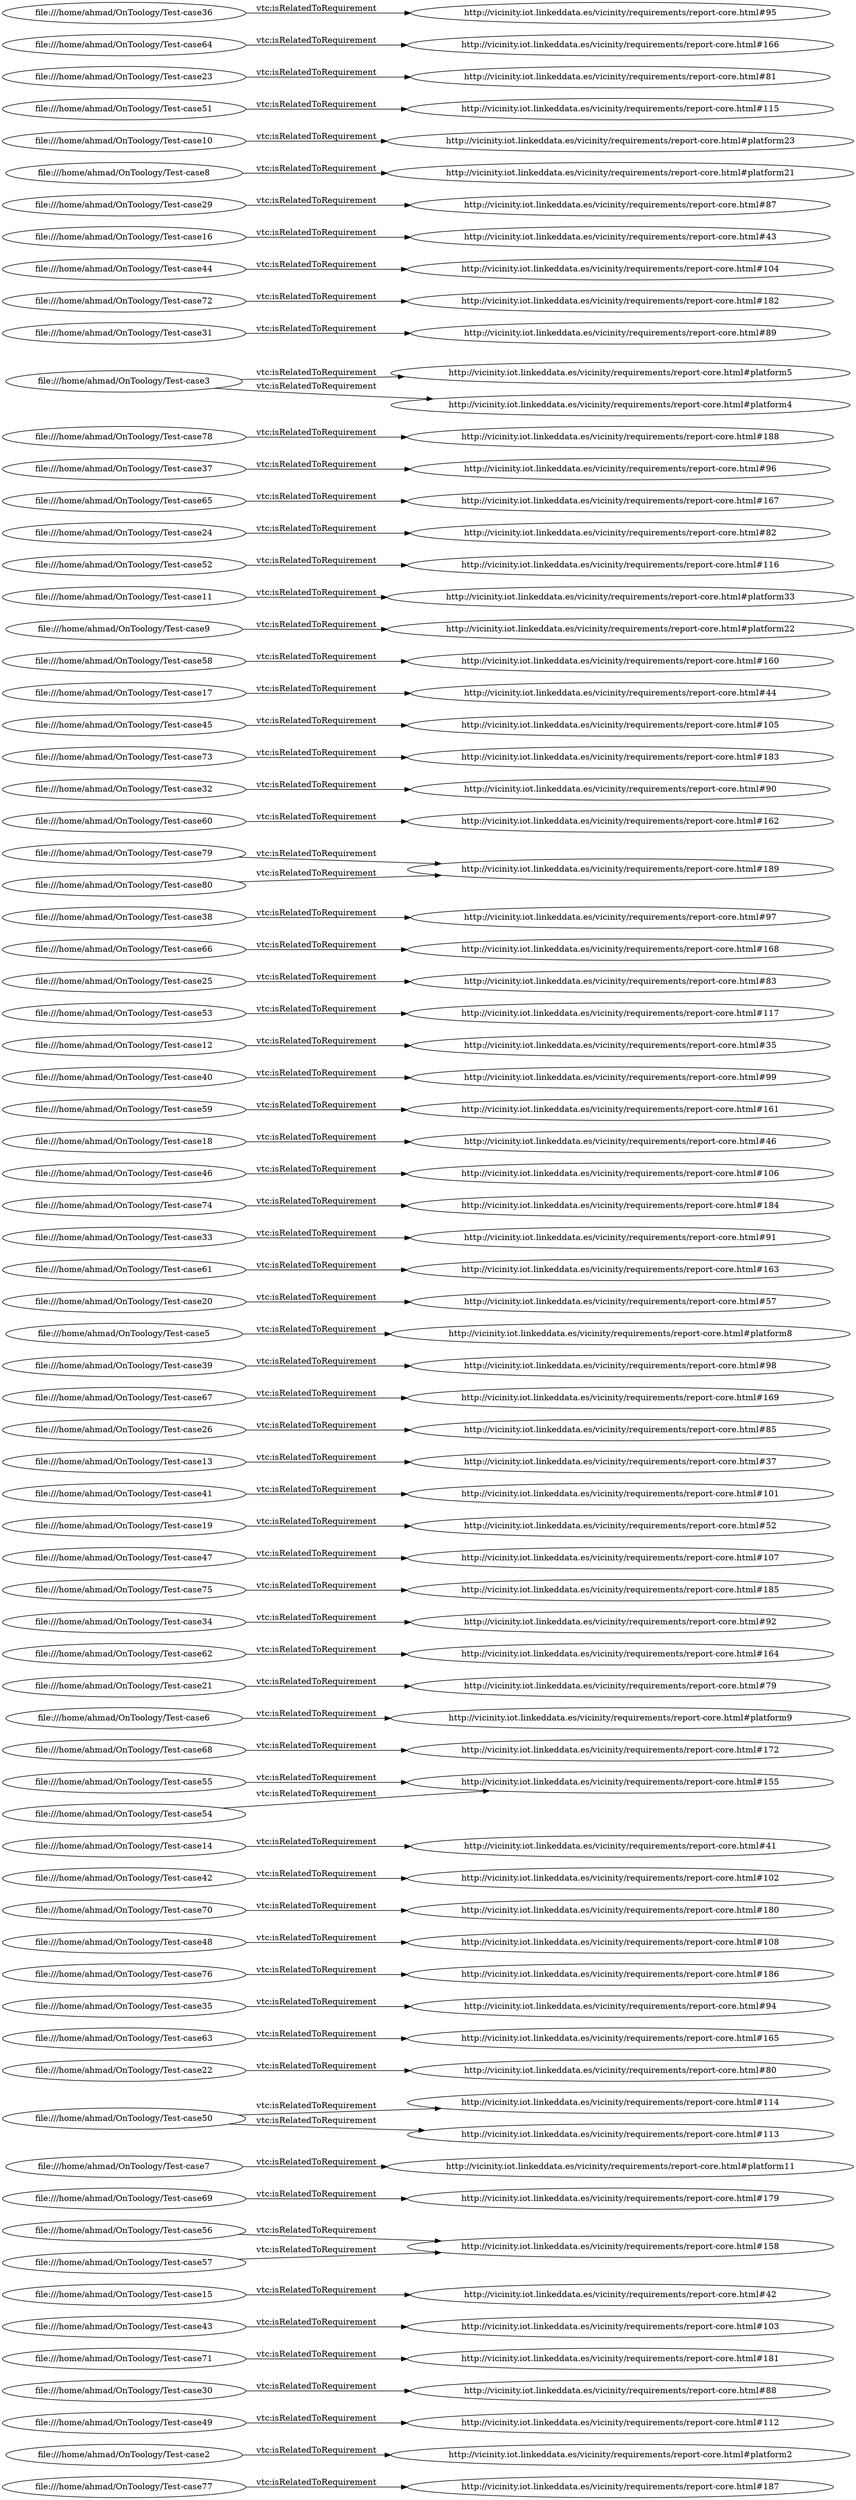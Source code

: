 digraph ar2dtool_diagram { 
rankdir=LR;
size="1501"
	"file:///home/ahmad/OnToology/Test-case77" -> "http://vicinity.iot.linkeddata.es/vicinity/requirements/report-core.html#187" [ label = "vtc:isRelatedToRequirement" ];
	"file:///home/ahmad/OnToology/Test-case2" -> "http://vicinity.iot.linkeddata.es/vicinity/requirements/report-core.html#platform2" [ label = "vtc:isRelatedToRequirement" ];
	"file:///home/ahmad/OnToology/Test-case49" -> "http://vicinity.iot.linkeddata.es/vicinity/requirements/report-core.html#112" [ label = "vtc:isRelatedToRequirement" ];
	"file:///home/ahmad/OnToology/Test-case30" -> "http://vicinity.iot.linkeddata.es/vicinity/requirements/report-core.html#88" [ label = "vtc:isRelatedToRequirement" ];
	"file:///home/ahmad/OnToology/Test-case71" -> "http://vicinity.iot.linkeddata.es/vicinity/requirements/report-core.html#181" [ label = "vtc:isRelatedToRequirement" ];
	"file:///home/ahmad/OnToology/Test-case43" -> "http://vicinity.iot.linkeddata.es/vicinity/requirements/report-core.html#103" [ label = "vtc:isRelatedToRequirement" ];
	"file:///home/ahmad/OnToology/Test-case15" -> "http://vicinity.iot.linkeddata.es/vicinity/requirements/report-core.html#42" [ label = "vtc:isRelatedToRequirement" ];
	"file:///home/ahmad/OnToology/Test-case56" -> "http://vicinity.iot.linkeddata.es/vicinity/requirements/report-core.html#158" [ label = "vtc:isRelatedToRequirement" ];
	"file:///home/ahmad/OnToology/Test-case69" -> "http://vicinity.iot.linkeddata.es/vicinity/requirements/report-core.html#179" [ label = "vtc:isRelatedToRequirement" ];
	"file:///home/ahmad/OnToology/Test-case7" -> "http://vicinity.iot.linkeddata.es/vicinity/requirements/report-core.html#platform11" [ label = "vtc:isRelatedToRequirement" ];
	"file:///home/ahmad/OnToology/Test-case50" -> "http://vicinity.iot.linkeddata.es/vicinity/requirements/report-core.html#114" [ label = "vtc:isRelatedToRequirement" ];
	"file:///home/ahmad/OnToology/Test-case50" -> "http://vicinity.iot.linkeddata.es/vicinity/requirements/report-core.html#113" [ label = "vtc:isRelatedToRequirement" ];
	"file:///home/ahmad/OnToology/Test-case22" -> "http://vicinity.iot.linkeddata.es/vicinity/requirements/report-core.html#80" [ label = "vtc:isRelatedToRequirement" ];
	"file:///home/ahmad/OnToology/Test-case63" -> "http://vicinity.iot.linkeddata.es/vicinity/requirements/report-core.html#165" [ label = "vtc:isRelatedToRequirement" ];
	"file:///home/ahmad/OnToology/Test-case35" -> "http://vicinity.iot.linkeddata.es/vicinity/requirements/report-core.html#94" [ label = "vtc:isRelatedToRequirement" ];
	"file:///home/ahmad/OnToology/Test-case76" -> "http://vicinity.iot.linkeddata.es/vicinity/requirements/report-core.html#186" [ label = "vtc:isRelatedToRequirement" ];
	"file:///home/ahmad/OnToology/Test-case48" -> "http://vicinity.iot.linkeddata.es/vicinity/requirements/report-core.html#108" [ label = "vtc:isRelatedToRequirement" ];
	"file:///home/ahmad/OnToology/Test-case70" -> "http://vicinity.iot.linkeddata.es/vicinity/requirements/report-core.html#180" [ label = "vtc:isRelatedToRequirement" ];
	"file:///home/ahmad/OnToology/Test-case42" -> "http://vicinity.iot.linkeddata.es/vicinity/requirements/report-core.html#102" [ label = "vtc:isRelatedToRequirement" ];
	"file:///home/ahmad/OnToology/Test-case14" -> "http://vicinity.iot.linkeddata.es/vicinity/requirements/report-core.html#41" [ label = "vtc:isRelatedToRequirement" ];
	"file:///home/ahmad/OnToology/Test-case55" -> "http://vicinity.iot.linkeddata.es/vicinity/requirements/report-core.html#155" [ label = "vtc:isRelatedToRequirement" ];
	"file:///home/ahmad/OnToology/Test-case68" -> "http://vicinity.iot.linkeddata.es/vicinity/requirements/report-core.html#172" [ label = "vtc:isRelatedToRequirement" ];
	"file:///home/ahmad/OnToology/Test-case6" -> "http://vicinity.iot.linkeddata.es/vicinity/requirements/report-core.html#platform9" [ label = "vtc:isRelatedToRequirement" ];
	"file:///home/ahmad/OnToology/Test-case21" -> "http://vicinity.iot.linkeddata.es/vicinity/requirements/report-core.html#79" [ label = "vtc:isRelatedToRequirement" ];
	"file:///home/ahmad/OnToology/Test-case62" -> "http://vicinity.iot.linkeddata.es/vicinity/requirements/report-core.html#164" [ label = "vtc:isRelatedToRequirement" ];
	"file:///home/ahmad/OnToology/Test-case34" -> "http://vicinity.iot.linkeddata.es/vicinity/requirements/report-core.html#92" [ label = "vtc:isRelatedToRequirement" ];
	"file:///home/ahmad/OnToology/Test-case75" -> "http://vicinity.iot.linkeddata.es/vicinity/requirements/report-core.html#185" [ label = "vtc:isRelatedToRequirement" ];
	"file:///home/ahmad/OnToology/Test-case47" -> "http://vicinity.iot.linkeddata.es/vicinity/requirements/report-core.html#107" [ label = "vtc:isRelatedToRequirement" ];
	"file:///home/ahmad/OnToology/Test-case19" -> "http://vicinity.iot.linkeddata.es/vicinity/requirements/report-core.html#52" [ label = "vtc:isRelatedToRequirement" ];
	"file:///home/ahmad/OnToology/Test-case41" -> "http://vicinity.iot.linkeddata.es/vicinity/requirements/report-core.html#101" [ label = "vtc:isRelatedToRequirement" ];
	"file:///home/ahmad/OnToology/Test-case13" -> "http://vicinity.iot.linkeddata.es/vicinity/requirements/report-core.html#37" [ label = "vtc:isRelatedToRequirement" ];
	"file:///home/ahmad/OnToology/Test-case54" -> "http://vicinity.iot.linkeddata.es/vicinity/requirements/report-core.html#155" [ label = "vtc:isRelatedToRequirement" ];
	"file:///home/ahmad/OnToology/Test-case26" -> "http://vicinity.iot.linkeddata.es/vicinity/requirements/report-core.html#85" [ label = "vtc:isRelatedToRequirement" ];
	"file:///home/ahmad/OnToology/Test-case67" -> "http://vicinity.iot.linkeddata.es/vicinity/requirements/report-core.html#169" [ label = "vtc:isRelatedToRequirement" ];
	"file:///home/ahmad/OnToology/Test-case39" -> "http://vicinity.iot.linkeddata.es/vicinity/requirements/report-core.html#98" [ label = "vtc:isRelatedToRequirement" ];
	"file:///home/ahmad/OnToology/Test-case5" -> "http://vicinity.iot.linkeddata.es/vicinity/requirements/report-core.html#platform8" [ label = "vtc:isRelatedToRequirement" ];
	"file:///home/ahmad/OnToology/Test-case20" -> "http://vicinity.iot.linkeddata.es/vicinity/requirements/report-core.html#57" [ label = "vtc:isRelatedToRequirement" ];
	"file:///home/ahmad/OnToology/Test-case61" -> "http://vicinity.iot.linkeddata.es/vicinity/requirements/report-core.html#163" [ label = "vtc:isRelatedToRequirement" ];
	"file:///home/ahmad/OnToology/Test-case33" -> "http://vicinity.iot.linkeddata.es/vicinity/requirements/report-core.html#91" [ label = "vtc:isRelatedToRequirement" ];
	"file:///home/ahmad/OnToology/Test-case74" -> "http://vicinity.iot.linkeddata.es/vicinity/requirements/report-core.html#184" [ label = "vtc:isRelatedToRequirement" ];
	"file:///home/ahmad/OnToology/Test-case46" -> "http://vicinity.iot.linkeddata.es/vicinity/requirements/report-core.html#106" [ label = "vtc:isRelatedToRequirement" ];
	"file:///home/ahmad/OnToology/Test-case18" -> "http://vicinity.iot.linkeddata.es/vicinity/requirements/report-core.html#46" [ label = "vtc:isRelatedToRequirement" ];
	"file:///home/ahmad/OnToology/Test-case59" -> "http://vicinity.iot.linkeddata.es/vicinity/requirements/report-core.html#161" [ label = "vtc:isRelatedToRequirement" ];
	"file:///home/ahmad/OnToology/Test-case40" -> "http://vicinity.iot.linkeddata.es/vicinity/requirements/report-core.html#99" [ label = "vtc:isRelatedToRequirement" ];
	"file:///home/ahmad/OnToology/Test-case12" -> "http://vicinity.iot.linkeddata.es/vicinity/requirements/report-core.html#35" [ label = "vtc:isRelatedToRequirement" ];
	"file:///home/ahmad/OnToology/Test-case53" -> "http://vicinity.iot.linkeddata.es/vicinity/requirements/report-core.html#117" [ label = "vtc:isRelatedToRequirement" ];
	"file:///home/ahmad/OnToology/Test-case25" -> "http://vicinity.iot.linkeddata.es/vicinity/requirements/report-core.html#83" [ label = "vtc:isRelatedToRequirement" ];
	"file:///home/ahmad/OnToology/Test-case66" -> "http://vicinity.iot.linkeddata.es/vicinity/requirements/report-core.html#168" [ label = "vtc:isRelatedToRequirement" ];
	"file:///home/ahmad/OnToology/Test-case38" -> "http://vicinity.iot.linkeddata.es/vicinity/requirements/report-core.html#97" [ label = "vtc:isRelatedToRequirement" ];
	"file:///home/ahmad/OnToology/Test-case79" -> "http://vicinity.iot.linkeddata.es/vicinity/requirements/report-core.html#189" [ label = "vtc:isRelatedToRequirement" ];
	"file:///home/ahmad/OnToology/Test-case60" -> "http://vicinity.iot.linkeddata.es/vicinity/requirements/report-core.html#162" [ label = "vtc:isRelatedToRequirement" ];
	"file:///home/ahmad/OnToology/Test-case32" -> "http://vicinity.iot.linkeddata.es/vicinity/requirements/report-core.html#90" [ label = "vtc:isRelatedToRequirement" ];
	"file:///home/ahmad/OnToology/Test-case73" -> "http://vicinity.iot.linkeddata.es/vicinity/requirements/report-core.html#183" [ label = "vtc:isRelatedToRequirement" ];
	"file:///home/ahmad/OnToology/Test-case45" -> "http://vicinity.iot.linkeddata.es/vicinity/requirements/report-core.html#105" [ label = "vtc:isRelatedToRequirement" ];
	"file:///home/ahmad/OnToology/Test-case17" -> "http://vicinity.iot.linkeddata.es/vicinity/requirements/report-core.html#44" [ label = "vtc:isRelatedToRequirement" ];
	"file:///home/ahmad/OnToology/Test-case58" -> "http://vicinity.iot.linkeddata.es/vicinity/requirements/report-core.html#160" [ label = "vtc:isRelatedToRequirement" ];
	"file:///home/ahmad/OnToology/Test-case9" -> "http://vicinity.iot.linkeddata.es/vicinity/requirements/report-core.html#platform22" [ label = "vtc:isRelatedToRequirement" ];
	"file:///home/ahmad/OnToology/Test-case11" -> "http://vicinity.iot.linkeddata.es/vicinity/requirements/report-core.html#platform33" [ label = "vtc:isRelatedToRequirement" ];
	"file:///home/ahmad/OnToology/Test-case80" -> "http://vicinity.iot.linkeddata.es/vicinity/requirements/report-core.html#189" [ label = "vtc:isRelatedToRequirement" ];
	"file:///home/ahmad/OnToology/Test-case52" -> "http://vicinity.iot.linkeddata.es/vicinity/requirements/report-core.html#116" [ label = "vtc:isRelatedToRequirement" ];
	"file:///home/ahmad/OnToology/Test-case24" -> "http://vicinity.iot.linkeddata.es/vicinity/requirements/report-core.html#82" [ label = "vtc:isRelatedToRequirement" ];
	"file:///home/ahmad/OnToology/Test-case65" -> "http://vicinity.iot.linkeddata.es/vicinity/requirements/report-core.html#167" [ label = "vtc:isRelatedToRequirement" ];
	"file:///home/ahmad/OnToology/Test-case37" -> "http://vicinity.iot.linkeddata.es/vicinity/requirements/report-core.html#96" [ label = "vtc:isRelatedToRequirement" ];
	"file:///home/ahmad/OnToology/Test-case78" -> "http://vicinity.iot.linkeddata.es/vicinity/requirements/report-core.html#188" [ label = "vtc:isRelatedToRequirement" ];
	"file:///home/ahmad/OnToology/Test-case3" -> "http://vicinity.iot.linkeddata.es/vicinity/requirements/report-core.html#platform5" [ label = "vtc:isRelatedToRequirement" ];
	"file:///home/ahmad/OnToology/Test-case3" -> "http://vicinity.iot.linkeddata.es/vicinity/requirements/report-core.html#platform4" [ label = "vtc:isRelatedToRequirement" ];
	"file:///home/ahmad/OnToology/Test-case31" -> "http://vicinity.iot.linkeddata.es/vicinity/requirements/report-core.html#89" [ label = "vtc:isRelatedToRequirement" ];
	"file:///home/ahmad/OnToology/Test-case72" -> "http://vicinity.iot.linkeddata.es/vicinity/requirements/report-core.html#182" [ label = "vtc:isRelatedToRequirement" ];
	"file:///home/ahmad/OnToology/Test-case44" -> "http://vicinity.iot.linkeddata.es/vicinity/requirements/report-core.html#104" [ label = "vtc:isRelatedToRequirement" ];
	"file:///home/ahmad/OnToology/Test-case16" -> "http://vicinity.iot.linkeddata.es/vicinity/requirements/report-core.html#43" [ label = "vtc:isRelatedToRequirement" ];
	"file:///home/ahmad/OnToology/Test-case57" -> "http://vicinity.iot.linkeddata.es/vicinity/requirements/report-core.html#158" [ label = "vtc:isRelatedToRequirement" ];
	"file:///home/ahmad/OnToology/Test-case29" -> "http://vicinity.iot.linkeddata.es/vicinity/requirements/report-core.html#87" [ label = "vtc:isRelatedToRequirement" ];
	"file:///home/ahmad/OnToology/Test-case8" -> "http://vicinity.iot.linkeddata.es/vicinity/requirements/report-core.html#platform21" [ label = "vtc:isRelatedToRequirement" ];
	"file:///home/ahmad/OnToology/Test-case10" -> "http://vicinity.iot.linkeddata.es/vicinity/requirements/report-core.html#platform23" [ label = "vtc:isRelatedToRequirement" ];
	"file:///home/ahmad/OnToology/Test-case51" -> "http://vicinity.iot.linkeddata.es/vicinity/requirements/report-core.html#115" [ label = "vtc:isRelatedToRequirement" ];
	"file:///home/ahmad/OnToology/Test-case23" -> "http://vicinity.iot.linkeddata.es/vicinity/requirements/report-core.html#81" [ label = "vtc:isRelatedToRequirement" ];
	"file:///home/ahmad/OnToology/Test-case64" -> "http://vicinity.iot.linkeddata.es/vicinity/requirements/report-core.html#166" [ label = "vtc:isRelatedToRequirement" ];
	"file:///home/ahmad/OnToology/Test-case36" -> "http://vicinity.iot.linkeddata.es/vicinity/requirements/report-core.html#95" [ label = "vtc:isRelatedToRequirement" ];

}
